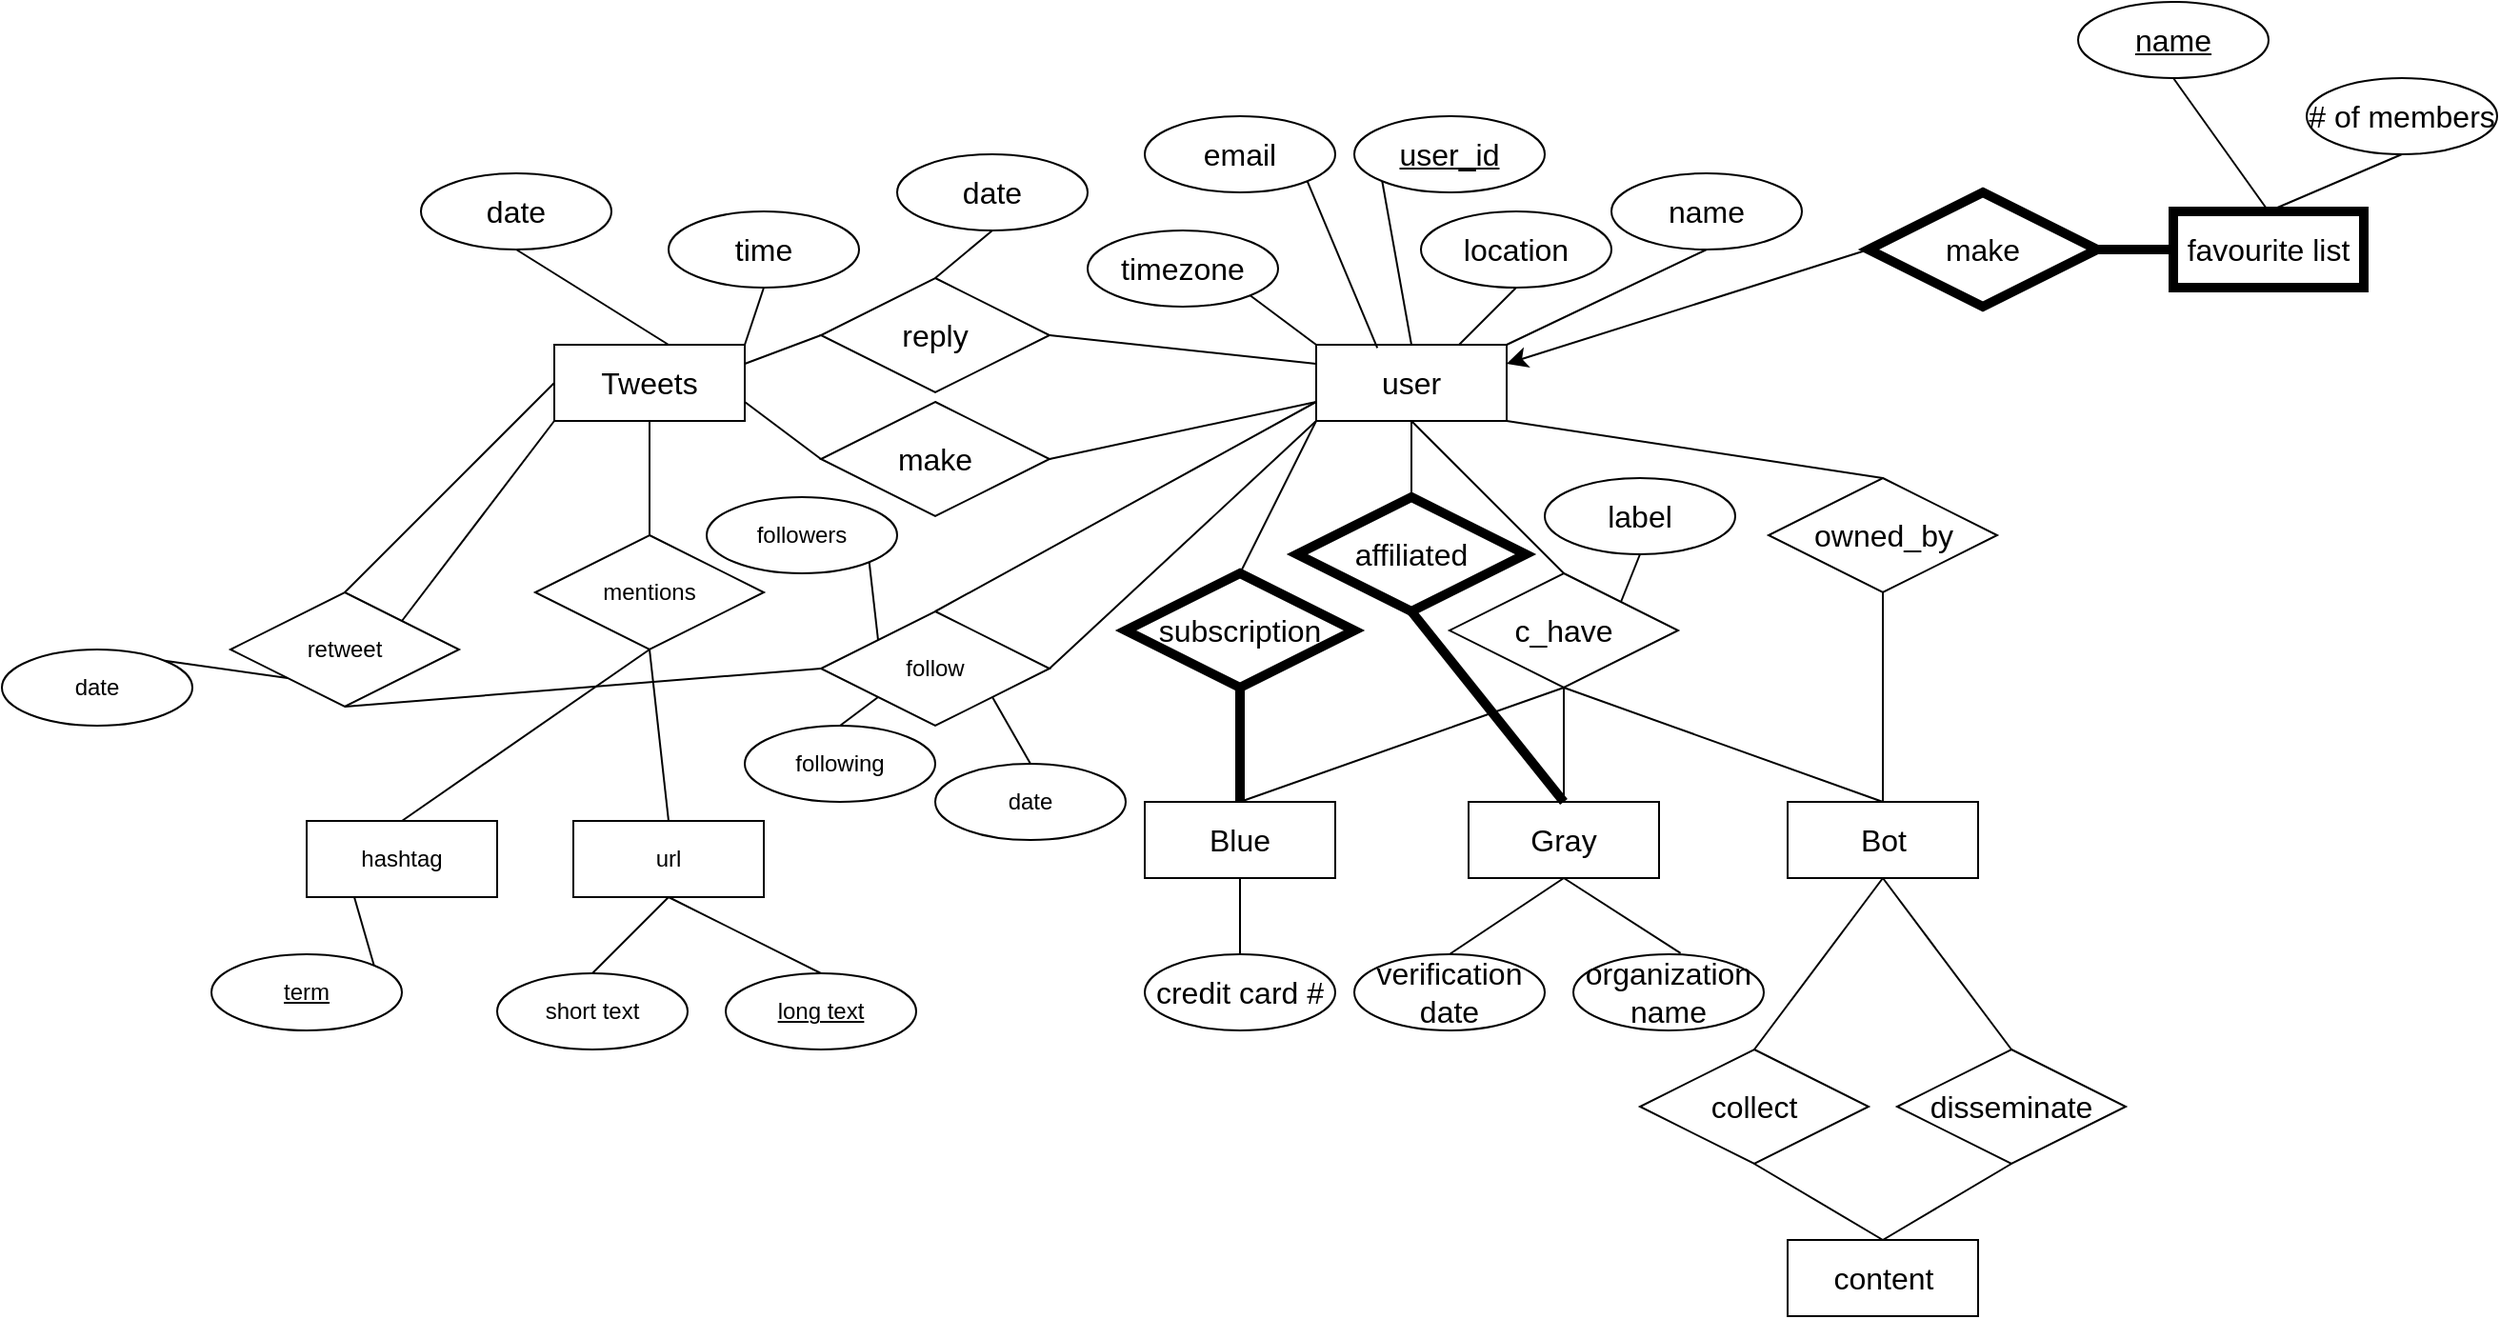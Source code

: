 <mxfile version="21.7.5" type="github">
  <diagram name="Page-1" id="pDb4KdGSy0NqhrSkEqrz">
    <mxGraphModel dx="3984" dy="1980" grid="1" gridSize="10" guides="1" tooltips="1" connect="1" arrows="1" fold="1" page="1" pageScale="1" pageWidth="850" pageHeight="1100" math="0" shadow="0">
      <root>
        <mxCell id="0" />
        <mxCell id="1" parent="0" />
        <mxCell id="DwLo5q6sceBoBFdq7gC3-73" value="user" style="whiteSpace=wrap;html=1;align=center;fontSize=16;" parent="1" vertex="1">
          <mxGeometry x="-1500" y="-390" width="100" height="40" as="geometry" />
        </mxCell>
        <mxCell id="DwLo5q6sceBoBFdq7gC3-74" value="user_id" style="ellipse;whiteSpace=wrap;html=1;align=center;fontStyle=4;fontSize=16;" parent="1" vertex="1">
          <mxGeometry x="-1480" y="-510" width="100" height="40" as="geometry" />
        </mxCell>
        <mxCell id="DwLo5q6sceBoBFdq7gC3-78" value="name" style="ellipse;whiteSpace=wrap;html=1;align=center;fontSize=16;" parent="1" vertex="1">
          <mxGeometry x="-1345" y="-480" width="100" height="40" as="geometry" />
        </mxCell>
        <mxCell id="DwLo5q6sceBoBFdq7gC3-80" value="location" style="ellipse;whiteSpace=wrap;html=1;align=center;fontSize=16;" parent="1" vertex="1">
          <mxGeometry x="-1445" y="-460" width="100" height="40" as="geometry" />
        </mxCell>
        <mxCell id="DwLo5q6sceBoBFdq7gC3-82" value="email" style="ellipse;whiteSpace=wrap;html=1;align=center;fontSize=16;" parent="1" vertex="1">
          <mxGeometry x="-1590" y="-510" width="100" height="40" as="geometry" />
        </mxCell>
        <mxCell id="DwLo5q6sceBoBFdq7gC3-84" value="timezone" style="ellipse;whiteSpace=wrap;html=1;align=center;fontSize=16;" parent="1" vertex="1">
          <mxGeometry x="-1620" y="-450" width="100" height="40" as="geometry" />
        </mxCell>
        <mxCell id="DwLo5q6sceBoBFdq7gC3-87" value="" style="endArrow=none;html=1;rounded=0;fontSize=12;startSize=8;endSize=8;curved=1;exitX=1;exitY=1;exitDx=0;exitDy=0;entryX=0.321;entryY=0.041;entryDx=0;entryDy=0;entryPerimeter=0;" parent="1" source="DwLo5q6sceBoBFdq7gC3-82" target="DwLo5q6sceBoBFdq7gC3-73" edge="1">
          <mxGeometry width="50" height="50" relative="1" as="geometry">
            <mxPoint x="-1000" y="-590" as="sourcePoint" />
            <mxPoint x="-1470" y="-400" as="targetPoint" />
          </mxGeometry>
        </mxCell>
        <mxCell id="DwLo5q6sceBoBFdq7gC3-88" value="" style="endArrow=none;html=1;rounded=0;fontSize=12;startSize=8;endSize=8;curved=1;exitX=1;exitY=1;exitDx=0;exitDy=0;entryX=0;entryY=0;entryDx=0;entryDy=0;" parent="1" source="DwLo5q6sceBoBFdq7gC3-84" target="DwLo5q6sceBoBFdq7gC3-73" edge="1">
          <mxGeometry width="50" height="50" relative="1" as="geometry">
            <mxPoint x="-1080" y="-390" as="sourcePoint" />
            <mxPoint x="-1030" y="-440" as="targetPoint" />
          </mxGeometry>
        </mxCell>
        <mxCell id="DwLo5q6sceBoBFdq7gC3-89" value="" style="endArrow=none;html=1;rounded=0;fontSize=12;startSize=8;endSize=8;curved=1;exitX=0;exitY=1;exitDx=0;exitDy=0;entryX=0.5;entryY=0;entryDx=0;entryDy=0;" parent="1" source="DwLo5q6sceBoBFdq7gC3-74" target="DwLo5q6sceBoBFdq7gC3-73" edge="1">
          <mxGeometry width="50" height="50" relative="1" as="geometry">
            <mxPoint x="-1080" y="-390" as="sourcePoint" />
            <mxPoint x="-1030" y="-440" as="targetPoint" />
          </mxGeometry>
        </mxCell>
        <mxCell id="DwLo5q6sceBoBFdq7gC3-90" value="" style="endArrow=none;html=1;rounded=0;fontSize=12;startSize=8;endSize=8;curved=1;exitX=0.5;exitY=1;exitDx=0;exitDy=0;entryX=0.75;entryY=0;entryDx=0;entryDy=0;" parent="1" source="DwLo5q6sceBoBFdq7gC3-80" target="DwLo5q6sceBoBFdq7gC3-73" edge="1">
          <mxGeometry width="50" height="50" relative="1" as="geometry">
            <mxPoint x="-1080" y="-390" as="sourcePoint" />
            <mxPoint x="-1030" y="-440" as="targetPoint" />
          </mxGeometry>
        </mxCell>
        <mxCell id="DwLo5q6sceBoBFdq7gC3-91" value="" style="endArrow=none;html=1;rounded=0;fontSize=12;startSize=8;endSize=8;curved=1;exitX=0.5;exitY=1;exitDx=0;exitDy=0;entryX=1;entryY=0;entryDx=0;entryDy=0;" parent="1" source="DwLo5q6sceBoBFdq7gC3-78" target="DwLo5q6sceBoBFdq7gC3-73" edge="1">
          <mxGeometry width="50" height="50" relative="1" as="geometry">
            <mxPoint x="-1080" y="-390" as="sourcePoint" />
            <mxPoint x="-1030" y="-440" as="targetPoint" />
          </mxGeometry>
        </mxCell>
        <mxCell id="DwLo5q6sceBoBFdq7gC3-92" value="c_have" style="shape=rhombus;perimeter=rhombusPerimeter;whiteSpace=wrap;html=1;align=center;fontSize=16;" parent="1" vertex="1">
          <mxGeometry x="-1430" y="-270" width="120" height="60" as="geometry" />
        </mxCell>
        <mxCell id="DwLo5q6sceBoBFdq7gC3-94" value="" style="endArrow=none;html=1;rounded=0;fontSize=12;startSize=8;endSize=8;curved=1;exitX=0.5;exitY=1;exitDx=0;exitDy=0;entryX=0.5;entryY=0;entryDx=0;entryDy=0;" parent="1" source="DwLo5q6sceBoBFdq7gC3-73" target="DwLo5q6sceBoBFdq7gC3-92" edge="1">
          <mxGeometry width="50" height="50" relative="1" as="geometry">
            <mxPoint x="-1260" y="-430" as="sourcePoint" />
            <mxPoint x="-1450" y="-290" as="targetPoint" />
          </mxGeometry>
        </mxCell>
        <mxCell id="DwLo5q6sceBoBFdq7gC3-95" value="Gray" style="whiteSpace=wrap;html=1;align=center;fontSize=16;" parent="1" vertex="1">
          <mxGeometry x="-1420" y="-150" width="100" height="40" as="geometry" />
        </mxCell>
        <mxCell id="DwLo5q6sceBoBFdq7gC3-96" value="Bot" style="whiteSpace=wrap;html=1;align=center;fontSize=16;" parent="1" vertex="1">
          <mxGeometry x="-1252.5" y="-150" width="100" height="40" as="geometry" />
        </mxCell>
        <mxCell id="DwLo5q6sceBoBFdq7gC3-97" value="Blue" style="whiteSpace=wrap;html=1;align=center;fontSize=16;" parent="1" vertex="1">
          <mxGeometry x="-1590" y="-150" width="100" height="40" as="geometry" />
        </mxCell>
        <mxCell id="DwLo5q6sceBoBFdq7gC3-99" value="credit card #" style="ellipse;whiteSpace=wrap;html=1;align=center;fontSize=16;" parent="1" vertex="1">
          <mxGeometry x="-1590" y="-70" width="100" height="40" as="geometry" />
        </mxCell>
        <mxCell id="DwLo5q6sceBoBFdq7gC3-100" value="label&lt;br&gt;" style="ellipse;whiteSpace=wrap;html=1;align=center;fontSize=16;" parent="1" vertex="1">
          <mxGeometry x="-1380" y="-320" width="100" height="40" as="geometry" />
        </mxCell>
        <mxCell id="DwLo5q6sceBoBFdq7gC3-101" value="subscription&lt;br&gt;" style="shape=rhombus;perimeter=rhombusPerimeter;whiteSpace=wrap;html=1;align=center;fontSize=16;strokeWidth=5;" parent="1" vertex="1">
          <mxGeometry x="-1600" y="-270" width="120" height="60" as="geometry" />
        </mxCell>
        <mxCell id="DwLo5q6sceBoBFdq7gC3-102" value="owned_by" style="shape=rhombus;perimeter=rhombusPerimeter;whiteSpace=wrap;html=1;align=center;fontSize=16;strokeWidth=1;" parent="1" vertex="1">
          <mxGeometry x="-1262.5" y="-320" width="120" height="60" as="geometry" />
        </mxCell>
        <mxCell id="DwLo5q6sceBoBFdq7gC3-103" value="" style="endArrow=none;html=1;rounded=0;fontSize=12;startSize=8;endSize=8;curved=1;entryX=0;entryY=1;entryDx=0;entryDy=0;exitX=0.5;exitY=0;exitDx=0;exitDy=0;" parent="1" source="DwLo5q6sceBoBFdq7gC3-101" target="DwLo5q6sceBoBFdq7gC3-73" edge="1">
          <mxGeometry width="50" height="50" relative="1" as="geometry">
            <mxPoint x="-1400" y="-260" as="sourcePoint" />
            <mxPoint x="-1510" y="-350" as="targetPoint" />
          </mxGeometry>
        </mxCell>
        <mxCell id="DwLo5q6sceBoBFdq7gC3-104" value="" style="endArrow=none;html=1;rounded=0;fontSize=12;startSize=8;endSize=8;curved=1;entryX=1;entryY=1;entryDx=0;entryDy=0;exitX=0.5;exitY=0;exitDx=0;exitDy=0;" parent="1" source="DwLo5q6sceBoBFdq7gC3-102" target="DwLo5q6sceBoBFdq7gC3-73" edge="1">
          <mxGeometry width="50" height="50" relative="1" as="geometry">
            <mxPoint x="-1400" y="-260" as="sourcePoint" />
            <mxPoint x="-1350" y="-310" as="targetPoint" />
          </mxGeometry>
        </mxCell>
        <mxCell id="DwLo5q6sceBoBFdq7gC3-105" value="" style="endArrow=none;html=1;rounded=0;fontSize=12;startSize=8;endSize=8;curved=1;exitX=0.5;exitY=1;exitDx=0;exitDy=0;strokeWidth=5;" parent="1" source="DwLo5q6sceBoBFdq7gC3-101" target="DwLo5q6sceBoBFdq7gC3-97" edge="1">
          <mxGeometry width="50" height="50" relative="1" as="geometry">
            <mxPoint x="-1400" y="-260" as="sourcePoint" />
            <mxPoint x="-1350" y="-310" as="targetPoint" />
          </mxGeometry>
        </mxCell>
        <mxCell id="DwLo5q6sceBoBFdq7gC3-106" value="" style="endArrow=none;html=1;rounded=0;fontSize=12;startSize=8;endSize=8;curved=1;entryX=0.5;entryY=1;entryDx=0;entryDy=0;exitX=0.5;exitY=0;exitDx=0;exitDy=0;" parent="1" source="DwLo5q6sceBoBFdq7gC3-97" target="DwLo5q6sceBoBFdq7gC3-92" edge="1">
          <mxGeometry width="50" height="50" relative="1" as="geometry">
            <mxPoint x="-1400" y="-260" as="sourcePoint" />
            <mxPoint x="-1350" y="-310" as="targetPoint" />
          </mxGeometry>
        </mxCell>
        <mxCell id="DwLo5q6sceBoBFdq7gC3-107" value="" style="endArrow=none;html=1;rounded=0;fontSize=12;startSize=8;endSize=8;curved=1;exitX=0.5;exitY=1;exitDx=0;exitDy=0;entryX=0.5;entryY=0;entryDx=0;entryDy=0;" parent="1" source="DwLo5q6sceBoBFdq7gC3-92" target="DwLo5q6sceBoBFdq7gC3-95" edge="1">
          <mxGeometry width="50" height="50" relative="1" as="geometry">
            <mxPoint x="-1400" y="-260" as="sourcePoint" />
            <mxPoint x="-1350" y="-310" as="targetPoint" />
          </mxGeometry>
        </mxCell>
        <mxCell id="DwLo5q6sceBoBFdq7gC3-108" value="" style="endArrow=none;html=1;rounded=0;fontSize=12;startSize=8;endSize=8;curved=1;exitX=0.5;exitY=0;exitDx=0;exitDy=0;entryX=0.5;entryY=1;entryDx=0;entryDy=0;" parent="1" source="DwLo5q6sceBoBFdq7gC3-96" target="DwLo5q6sceBoBFdq7gC3-92" edge="1">
          <mxGeometry width="50" height="50" relative="1" as="geometry">
            <mxPoint x="-1400" y="-260" as="sourcePoint" />
            <mxPoint x="-1450" y="-150" as="targetPoint" />
          </mxGeometry>
        </mxCell>
        <mxCell id="DwLo5q6sceBoBFdq7gC3-109" value="" style="endArrow=none;html=1;rounded=0;fontSize=12;startSize=8;endSize=8;curved=1;exitX=0.5;exitY=1;exitDx=0;exitDy=0;strokeWidth=1;" parent="1" source="DwLo5q6sceBoBFdq7gC3-102" target="DwLo5q6sceBoBFdq7gC3-96" edge="1">
          <mxGeometry width="50" height="50" relative="1" as="geometry">
            <mxPoint x="-1400" y="-260" as="sourcePoint" />
            <mxPoint x="-1350" y="-310" as="targetPoint" />
          </mxGeometry>
        </mxCell>
        <mxCell id="DwLo5q6sceBoBFdq7gC3-110" value="" style="endArrow=none;html=1;rounded=0;fontSize=12;startSize=8;endSize=8;curved=1;exitX=0.5;exitY=0;exitDx=0;exitDy=0;entryX=0.5;entryY=1;entryDx=0;entryDy=0;" parent="1" source="DwLo5q6sceBoBFdq7gC3-99" target="DwLo5q6sceBoBFdq7gC3-97" edge="1">
          <mxGeometry width="50" height="50" relative="1" as="geometry">
            <mxPoint x="-1240" y="-100" as="sourcePoint" />
            <mxPoint x="-1620" y="-110" as="targetPoint" />
          </mxGeometry>
        </mxCell>
        <mxCell id="DwLo5q6sceBoBFdq7gC3-111" value="" style="endArrow=none;html=1;rounded=0;fontSize=12;startSize=8;endSize=8;curved=1;exitX=0.5;exitY=1;exitDx=0;exitDy=0;entryX=0.5;entryY=0;entryDx=0;entryDy=0;" parent="1" source="DwLo5q6sceBoBFdq7gC3-95" target="DwLo5q6sceBoBFdq7gC3-112" edge="1">
          <mxGeometry width="50" height="50" relative="1" as="geometry">
            <mxPoint x="-1240" y="-100" as="sourcePoint" />
            <mxPoint x="-1190" y="-150" as="targetPoint" />
          </mxGeometry>
        </mxCell>
        <mxCell id="DwLo5q6sceBoBFdq7gC3-112" value="verification date" style="ellipse;whiteSpace=wrap;html=1;align=center;fontSize=16;" parent="1" vertex="1">
          <mxGeometry x="-1480" y="-70" width="100" height="40" as="geometry" />
        </mxCell>
        <mxCell id="DwLo5q6sceBoBFdq7gC3-113" value="" style="endArrow=none;html=1;rounded=0;fontSize=12;startSize=8;endSize=8;curved=1;exitX=0.5;exitY=1;exitDx=0;exitDy=0;entryX=1;entryY=0;entryDx=0;entryDy=0;" parent="1" source="DwLo5q6sceBoBFdq7gC3-100" target="DwLo5q6sceBoBFdq7gC3-92" edge="1">
          <mxGeometry width="50" height="50" relative="1" as="geometry">
            <mxPoint x="-1180" y="-270" as="sourcePoint" />
            <mxPoint x="-1130" y="-320" as="targetPoint" />
          </mxGeometry>
        </mxCell>
        <mxCell id="DwLo5q6sceBoBFdq7gC3-114" value="affiliated" style="shape=rhombus;perimeter=rhombusPerimeter;whiteSpace=wrap;html=1;align=center;fontSize=16;strokeWidth=5;" parent="1" vertex="1">
          <mxGeometry x="-1510" y="-310" width="120" height="60" as="geometry" />
        </mxCell>
        <mxCell id="DwLo5q6sceBoBFdq7gC3-115" value="" style="endArrow=none;html=1;rounded=0;fontSize=12;startSize=8;endSize=8;curved=1;entryX=0.5;entryY=1;entryDx=0;entryDy=0;exitX=0.5;exitY=0;exitDx=0;exitDy=0;" parent="1" source="DwLo5q6sceBoBFdq7gC3-114" target="DwLo5q6sceBoBFdq7gC3-73" edge="1">
          <mxGeometry width="50" height="50" relative="1" as="geometry">
            <mxPoint x="-1480" y="-290" as="sourcePoint" />
            <mxPoint x="-1430" y="-340" as="targetPoint" />
          </mxGeometry>
        </mxCell>
        <mxCell id="DwLo5q6sceBoBFdq7gC3-116" value="" style="endArrow=none;html=1;rounded=0;fontSize=12;startSize=8;endSize=8;curved=1;exitX=0.5;exitY=1;exitDx=0;exitDy=0;entryX=0.5;entryY=0;entryDx=0;entryDy=0;strokeWidth=5;" parent="1" source="DwLo5q6sceBoBFdq7gC3-114" target="DwLo5q6sceBoBFdq7gC3-95" edge="1">
          <mxGeometry width="50" height="50" relative="1" as="geometry">
            <mxPoint x="-1480" y="-290" as="sourcePoint" />
            <mxPoint x="-1430" y="-340" as="targetPoint" />
          </mxGeometry>
        </mxCell>
        <mxCell id="DwLo5q6sceBoBFdq7gC3-118" value="organization name" style="ellipse;whiteSpace=wrap;html=1;align=center;fontSize=16;" parent="1" vertex="1">
          <mxGeometry x="-1365" y="-70" width="100" height="40" as="geometry" />
        </mxCell>
        <mxCell id="DwLo5q6sceBoBFdq7gC3-119" value="" style="endArrow=none;html=1;rounded=0;fontSize=12;startSize=8;endSize=8;curved=1;exitX=0.5;exitY=1;exitDx=0;exitDy=0;entryX=0.563;entryY=-0.013;entryDx=0;entryDy=0;entryPerimeter=0;" parent="1" source="DwLo5q6sceBoBFdq7gC3-95" target="DwLo5q6sceBoBFdq7gC3-118" edge="1">
          <mxGeometry width="50" height="50" relative="1" as="geometry">
            <mxPoint x="-1480" y="-290" as="sourcePoint" />
            <mxPoint x="-1430" y="-340" as="targetPoint" />
          </mxGeometry>
        </mxCell>
        <mxCell id="DwLo5q6sceBoBFdq7gC3-127" style="edgeStyle=none;curved=1;rounded=0;orthogonalLoop=1;jettySize=auto;html=1;exitX=0;exitY=0.5;exitDx=0;exitDy=0;entryX=1;entryY=0.25;entryDx=0;entryDy=0;fontSize=12;startSize=8;endSize=8;" parent="1" source="DwLo5q6sceBoBFdq7gC3-120" target="DwLo5q6sceBoBFdq7gC3-73" edge="1">
          <mxGeometry relative="1" as="geometry" />
        </mxCell>
        <mxCell id="DwLo5q6sceBoBFdq7gC3-120" value="make" style="shape=rhombus;perimeter=rhombusPerimeter;whiteSpace=wrap;html=1;align=center;fontSize=16;strokeWidth=5;" parent="1" vertex="1">
          <mxGeometry x="-1210" y="-470" width="120" height="60" as="geometry" />
        </mxCell>
        <mxCell id="DwLo5q6sceBoBFdq7gC3-121" value="favourite list" style="whiteSpace=wrap;html=1;align=center;fontSize=16;strokeWidth=5;" parent="1" vertex="1">
          <mxGeometry x="-1050" y="-460" width="100" height="40" as="geometry" />
        </mxCell>
        <mxCell id="DwLo5q6sceBoBFdq7gC3-124" value="name" style="ellipse;whiteSpace=wrap;html=1;align=center;fontStyle=4;fontSize=16;" parent="1" vertex="1">
          <mxGeometry x="-1100" y="-570" width="100" height="40" as="geometry" />
        </mxCell>
        <mxCell id="DwLo5q6sceBoBFdq7gC3-125" value="" style="endArrow=none;html=1;rounded=0;fontSize=12;startSize=8;endSize=8;curved=1;entryX=0.5;entryY=1;entryDx=0;entryDy=0;exitX=0.5;exitY=0;exitDx=0;exitDy=0;" parent="1" source="DwLo5q6sceBoBFdq7gC3-121" target="DwLo5q6sceBoBFdq7gC3-124" edge="1">
          <mxGeometry width="50" height="50" relative="1" as="geometry">
            <mxPoint x="-1010" y="-440" as="sourcePoint" />
            <mxPoint x="-1070" y="-350" as="targetPoint" />
          </mxGeometry>
        </mxCell>
        <mxCell id="DwLo5q6sceBoBFdq7gC3-126" value="" style="endArrow=none;html=1;rounded=0;fontSize=12;startSize=8;endSize=8;curved=1;exitX=1;exitY=0.5;exitDx=0;exitDy=0;entryX=0;entryY=0.5;entryDx=0;entryDy=0;strokeWidth=5;" parent="1" source="DwLo5q6sceBoBFdq7gC3-120" target="DwLo5q6sceBoBFdq7gC3-121" edge="1">
          <mxGeometry width="50" height="50" relative="1" as="geometry">
            <mxPoint x="-1120" y="-300" as="sourcePoint" />
            <mxPoint x="-1070" y="-350" as="targetPoint" />
          </mxGeometry>
        </mxCell>
        <mxCell id="DwLo5q6sceBoBFdq7gC3-128" value="content" style="whiteSpace=wrap;html=1;align=center;fontSize=16;" parent="1" vertex="1">
          <mxGeometry x="-1252.5" y="80" width="100" height="40" as="geometry" />
        </mxCell>
        <mxCell id="DwLo5q6sceBoBFdq7gC3-129" value="collect" style="shape=rhombus;perimeter=rhombusPerimeter;whiteSpace=wrap;html=1;align=center;fontSize=16;" parent="1" vertex="1">
          <mxGeometry x="-1330" y="-20" width="120" height="60" as="geometry" />
        </mxCell>
        <mxCell id="DwLo5q6sceBoBFdq7gC3-130" value="disseminate&lt;br&gt;" style="shape=rhombus;perimeter=rhombusPerimeter;whiteSpace=wrap;html=1;align=center;fontSize=16;" parent="1" vertex="1">
          <mxGeometry x="-1195" y="-20" width="120" height="60" as="geometry" />
        </mxCell>
        <mxCell id="DwLo5q6sceBoBFdq7gC3-131" value="" style="endArrow=none;html=1;rounded=0;fontSize=12;startSize=8;endSize=8;curved=1;entryX=0.5;entryY=1;entryDx=0;entryDy=0;exitX=0.5;exitY=0;exitDx=0;exitDy=0;" parent="1" source="DwLo5q6sceBoBFdq7gC3-129" target="DwLo5q6sceBoBFdq7gC3-96" edge="1">
          <mxGeometry width="50" height="50" relative="1" as="geometry">
            <mxPoint x="-1340" y="-90" as="sourcePoint" />
            <mxPoint x="-1290" y="-140" as="targetPoint" />
          </mxGeometry>
        </mxCell>
        <mxCell id="DwLo5q6sceBoBFdq7gC3-132" value="" style="endArrow=none;html=1;rounded=0;fontSize=12;startSize=8;endSize=8;curved=1;exitX=0.5;exitY=0;exitDx=0;exitDy=0;entryX=0.5;entryY=1;entryDx=0;entryDy=0;" parent="1" source="DwLo5q6sceBoBFdq7gC3-130" target="DwLo5q6sceBoBFdq7gC3-96" edge="1">
          <mxGeometry width="50" height="50" relative="1" as="geometry">
            <mxPoint x="-1340" y="-90" as="sourcePoint" />
            <mxPoint x="-1280" y="-120" as="targetPoint" />
          </mxGeometry>
        </mxCell>
        <mxCell id="DwLo5q6sceBoBFdq7gC3-133" value="" style="endArrow=none;html=1;rounded=0;fontSize=12;startSize=8;endSize=8;curved=1;exitX=0.5;exitY=1;exitDx=0;exitDy=0;entryX=0.5;entryY=0;entryDx=0;entryDy=0;" parent="1" source="DwLo5q6sceBoBFdq7gC3-129" target="DwLo5q6sceBoBFdq7gC3-128" edge="1">
          <mxGeometry width="50" height="50" relative="1" as="geometry">
            <mxPoint x="-1345" y="40.0" as="sourcePoint" />
            <mxPoint x="-1261.04" y="51.14" as="targetPoint" />
          </mxGeometry>
        </mxCell>
        <mxCell id="DwLo5q6sceBoBFdq7gC3-134" value="" style="endArrow=none;html=1;rounded=0;fontSize=12;startSize=8;endSize=8;curved=1;entryX=0.5;entryY=1;entryDx=0;entryDy=0;exitX=0.5;exitY=0;exitDx=0;exitDy=0;" parent="1" source="DwLo5q6sceBoBFdq7gC3-128" target="DwLo5q6sceBoBFdq7gC3-130" edge="1">
          <mxGeometry width="50" height="50" relative="1" as="geometry">
            <mxPoint x="-1330" y="40" as="sourcePoint" />
            <mxPoint x="-1280" y="-10" as="targetPoint" />
          </mxGeometry>
        </mxCell>
        <mxCell id="DwLo5q6sceBoBFdq7gC3-135" value="# of members" style="ellipse;whiteSpace=wrap;html=1;align=center;fontSize=16;" parent="1" vertex="1">
          <mxGeometry x="-980" y="-530" width="100" height="40" as="geometry" />
        </mxCell>
        <mxCell id="DwLo5q6sceBoBFdq7gC3-136" value="" style="endArrow=none;html=1;rounded=0;fontSize=12;startSize=8;endSize=8;curved=1;exitX=0.5;exitY=0;exitDx=0;exitDy=0;entryX=0.5;entryY=1;entryDx=0;entryDy=0;" parent="1" source="DwLo5q6sceBoBFdq7gC3-121" target="DwLo5q6sceBoBFdq7gC3-135" edge="1">
          <mxGeometry width="50" height="50" relative="1" as="geometry">
            <mxPoint x="-940" y="-160" as="sourcePoint" />
            <mxPoint x="-890" y="-210" as="targetPoint" />
          </mxGeometry>
        </mxCell>
        <mxCell id="DwLo5q6sceBoBFdq7gC3-139" value="Tweets" style="whiteSpace=wrap;html=1;align=center;fontSize=16;" parent="1" vertex="1">
          <mxGeometry x="-1900" y="-390" width="100" height="40" as="geometry" />
        </mxCell>
        <mxCell id="DwLo5q6sceBoBFdq7gC3-142" value="reply" style="shape=rhombus;perimeter=rhombusPerimeter;whiteSpace=wrap;html=1;align=center;fontSize=16;" parent="1" vertex="1">
          <mxGeometry x="-1760" y="-425" width="120" height="60" as="geometry" />
        </mxCell>
        <mxCell id="DwLo5q6sceBoBFdq7gC3-143" value="make" style="shape=rhombus;perimeter=rhombusPerimeter;whiteSpace=wrap;html=1;align=center;fontSize=16;" parent="1" vertex="1">
          <mxGeometry x="-1760" y="-360" width="120" height="60" as="geometry" />
        </mxCell>
        <mxCell id="DwLo5q6sceBoBFdq7gC3-144" value="" style="endArrow=none;html=1;rounded=0;fontSize=12;startSize=8;endSize=8;curved=1;exitX=1;exitY=0.5;exitDx=0;exitDy=0;entryX=0;entryY=0.25;entryDx=0;entryDy=0;" parent="1" source="DwLo5q6sceBoBFdq7gC3-142" target="DwLo5q6sceBoBFdq7gC3-73" edge="1">
          <mxGeometry width="50" height="50" relative="1" as="geometry">
            <mxPoint x="-1600" y="-370" as="sourcePoint" />
            <mxPoint x="-1430" y="-330" as="targetPoint" />
          </mxGeometry>
        </mxCell>
        <mxCell id="DwLo5q6sceBoBFdq7gC3-145" value="" style="endArrow=none;html=1;rounded=0;fontSize=12;startSize=8;endSize=8;curved=1;exitX=1;exitY=0.5;exitDx=0;exitDy=0;" parent="1" source="DwLo5q6sceBoBFdq7gC3-143" edge="1">
          <mxGeometry width="50" height="50" relative="1" as="geometry">
            <mxPoint x="-1480" y="-280" as="sourcePoint" />
            <mxPoint x="-1500" y="-360" as="targetPoint" />
          </mxGeometry>
        </mxCell>
        <mxCell id="DwLo5q6sceBoBFdq7gC3-146" value="" style="endArrow=none;html=1;rounded=0;fontSize=12;startSize=8;endSize=8;curved=1;exitX=0;exitY=0.5;exitDx=0;exitDy=0;entryX=1;entryY=0.75;entryDx=0;entryDy=0;" parent="1" source="DwLo5q6sceBoBFdq7gC3-143" target="DwLo5q6sceBoBFdq7gC3-139" edge="1">
          <mxGeometry width="50" height="50" relative="1" as="geometry">
            <mxPoint x="-1480" y="-280" as="sourcePoint" />
            <mxPoint x="-1430" y="-330" as="targetPoint" />
          </mxGeometry>
        </mxCell>
        <mxCell id="DwLo5q6sceBoBFdq7gC3-147" value="" style="endArrow=none;html=1;rounded=0;fontSize=12;startSize=8;endSize=8;curved=1;exitX=0;exitY=0.5;exitDx=0;exitDy=0;entryX=1;entryY=0.25;entryDx=0;entryDy=0;" parent="1" source="DwLo5q6sceBoBFdq7gC3-142" target="DwLo5q6sceBoBFdq7gC3-139" edge="1">
          <mxGeometry width="50" height="50" relative="1" as="geometry">
            <mxPoint x="-1480" y="-280" as="sourcePoint" />
            <mxPoint x="-1430" y="-330" as="targetPoint" />
          </mxGeometry>
        </mxCell>
        <mxCell id="DwLo5q6sceBoBFdq7gC3-151" value="date" style="ellipse;whiteSpace=wrap;html=1;align=center;fontSize=16;" parent="1" vertex="1">
          <mxGeometry x="-1970" y="-480" width="100" height="40" as="geometry" />
        </mxCell>
        <mxCell id="DwLo5q6sceBoBFdq7gC3-152" value="time" style="ellipse;whiteSpace=wrap;html=1;align=center;fontSize=16;" parent="1" vertex="1">
          <mxGeometry x="-1840" y="-460" width="100" height="40" as="geometry" />
        </mxCell>
        <mxCell id="DwLo5q6sceBoBFdq7gC3-153" value="date" style="ellipse;whiteSpace=wrap;html=1;align=center;fontSize=16;" parent="1" vertex="1">
          <mxGeometry x="-1720" y="-490" width="100" height="40" as="geometry" />
        </mxCell>
        <mxCell id="DwLo5q6sceBoBFdq7gC3-154" value="" style="endArrow=none;html=1;rounded=0;fontSize=12;startSize=8;endSize=8;curved=1;exitX=0.5;exitY=0;exitDx=0;exitDy=0;entryX=0.5;entryY=1;entryDx=0;entryDy=0;" parent="1" source="DwLo5q6sceBoBFdq7gC3-142" target="DwLo5q6sceBoBFdq7gC3-153" edge="1">
          <mxGeometry width="50" height="50" relative="1" as="geometry">
            <mxPoint x="-1460" y="-270" as="sourcePoint" />
            <mxPoint x="-1410" y="-320" as="targetPoint" />
          </mxGeometry>
        </mxCell>
        <mxCell id="W3WMyxUv6TpNBprFOwlG-5" value="" style="endArrow=none;html=1;rounded=0;entryX=1;entryY=0;entryDx=0;entryDy=0;" parent="1" target="DwLo5q6sceBoBFdq7gC3-139" edge="1">
          <mxGeometry width="50" height="50" relative="1" as="geometry">
            <mxPoint x="-1790" y="-420" as="sourcePoint" />
            <mxPoint x="-1630" y="-340" as="targetPoint" />
          </mxGeometry>
        </mxCell>
        <mxCell id="W3WMyxUv6TpNBprFOwlG-6" value="" style="endArrow=none;html=1;rounded=0;entryX=0.5;entryY=1;entryDx=0;entryDy=0;" parent="1" target="DwLo5q6sceBoBFdq7gC3-151" edge="1">
          <mxGeometry width="50" height="50" relative="1" as="geometry">
            <mxPoint x="-1840" y="-390" as="sourcePoint" />
            <mxPoint x="-1630" y="-340" as="targetPoint" />
          </mxGeometry>
        </mxCell>
        <mxCell id="W3WMyxUv6TpNBprFOwlG-8" value="retweet" style="shape=rhombus;perimeter=rhombusPerimeter;whiteSpace=wrap;html=1;align=center;" parent="1" vertex="1">
          <mxGeometry x="-2070" y="-260" width="120" height="60" as="geometry" />
        </mxCell>
        <mxCell id="W3WMyxUv6TpNBprFOwlG-9" value="" style="endArrow=none;html=1;rounded=0;entryX=0;entryY=1;entryDx=0;entryDy=0;exitX=1;exitY=0;exitDx=0;exitDy=0;" parent="1" source="W3WMyxUv6TpNBprFOwlG-8" target="DwLo5q6sceBoBFdq7gC3-139" edge="1">
          <mxGeometry width="50" height="50" relative="1" as="geometry">
            <mxPoint x="-1980" y="-240" as="sourcePoint" />
            <mxPoint x="-1630" y="-340" as="targetPoint" />
          </mxGeometry>
        </mxCell>
        <mxCell id="W3WMyxUv6TpNBprFOwlG-10" value="" style="endArrow=none;html=1;rounded=0;exitX=0.5;exitY=0;exitDx=0;exitDy=0;" parent="1" source="W3WMyxUv6TpNBprFOwlG-8" edge="1">
          <mxGeometry width="50" height="50" relative="1" as="geometry">
            <mxPoint x="-1680" y="-290" as="sourcePoint" />
            <mxPoint x="-1900" y="-370" as="targetPoint" />
          </mxGeometry>
        </mxCell>
        <mxCell id="W3WMyxUv6TpNBprFOwlG-12" value="date" style="ellipse;whiteSpace=wrap;html=1;align=center;" parent="1" vertex="1">
          <mxGeometry x="-2190" y="-230" width="100" height="40" as="geometry" />
        </mxCell>
        <mxCell id="W3WMyxUv6TpNBprFOwlG-13" value="" style="endArrow=none;html=1;rounded=0;exitX=0;exitY=1;exitDx=0;exitDy=0;entryX=1;entryY=0;entryDx=0;entryDy=0;" parent="1" source="W3WMyxUv6TpNBprFOwlG-8" target="W3WMyxUv6TpNBprFOwlG-12" edge="1">
          <mxGeometry width="50" height="50" relative="1" as="geometry">
            <mxPoint x="-1680" y="-290" as="sourcePoint" />
            <mxPoint x="-1630" y="-340" as="targetPoint" />
          </mxGeometry>
        </mxCell>
        <mxCell id="W3WMyxUv6TpNBprFOwlG-16" value="" style="endArrow=none;html=1;rounded=0;exitX=0.5;exitY=1;exitDx=0;exitDy=0;entryX=0.5;entryY=0;entryDx=0;entryDy=0;" parent="1" source="DwLo5q6sceBoBFdq7gC3-139" target="04-SVSJsCzK5uSmH8mlJ-2" edge="1">
          <mxGeometry width="50" height="50" relative="1" as="geometry">
            <mxPoint x="-1680" y="-290" as="sourcePoint" />
            <mxPoint x="-1820" y="-310" as="targetPoint" />
          </mxGeometry>
        </mxCell>
        <mxCell id="W3WMyxUv6TpNBprFOwlG-17" value="hashtag" style="whiteSpace=wrap;html=1;align=center;" parent="1" vertex="1">
          <mxGeometry x="-2030" y="-140" width="100" height="40" as="geometry" />
        </mxCell>
        <mxCell id="W3WMyxUv6TpNBprFOwlG-18" value="url" style="whiteSpace=wrap;html=1;align=center;" parent="1" vertex="1">
          <mxGeometry x="-1890" y="-140" width="100" height="40" as="geometry" />
        </mxCell>
        <mxCell id="W3WMyxUv6TpNBprFOwlG-19" value="" style="endArrow=none;html=1;rounded=0;exitX=0.5;exitY=1;exitDx=0;exitDy=0;entryX=0.5;entryY=0;entryDx=0;entryDy=0;" parent="1" source="04-SVSJsCzK5uSmH8mlJ-2" target="W3WMyxUv6TpNBprFOwlG-17" edge="1">
          <mxGeometry width="50" height="50" relative="1" as="geometry">
            <mxPoint x="-1850" y="-230" as="sourcePoint" />
            <mxPoint x="-1630" y="-50" as="targetPoint" />
          </mxGeometry>
        </mxCell>
        <mxCell id="W3WMyxUv6TpNBprFOwlG-20" value="" style="endArrow=none;html=1;rounded=0;exitX=0.5;exitY=1;exitDx=0;exitDy=0;entryX=0.5;entryY=0;entryDx=0;entryDy=0;" parent="1" source="04-SVSJsCzK5uSmH8mlJ-2" target="W3WMyxUv6TpNBprFOwlG-18" edge="1">
          <mxGeometry width="50" height="50" relative="1" as="geometry">
            <mxPoint x="-1850" y="-230" as="sourcePoint" />
            <mxPoint x="-1630" y="-50" as="targetPoint" />
          </mxGeometry>
        </mxCell>
        <mxCell id="W3WMyxUv6TpNBprFOwlG-22" value="term" style="ellipse;whiteSpace=wrap;html=1;align=center;fontStyle=4;" parent="1" vertex="1">
          <mxGeometry x="-2080" y="-70" width="100" height="40" as="geometry" />
        </mxCell>
        <mxCell id="W3WMyxUv6TpNBprFOwlG-24" value="" style="endArrow=none;html=1;rounded=0;exitX=0.25;exitY=1;exitDx=0;exitDy=0;entryX=1;entryY=0;entryDx=0;entryDy=0;" parent="1" source="W3WMyxUv6TpNBprFOwlG-17" target="W3WMyxUv6TpNBprFOwlG-22" edge="1">
          <mxGeometry width="50" height="50" relative="1" as="geometry">
            <mxPoint x="-1680" as="sourcePoint" />
            <mxPoint x="-1630" y="-50" as="targetPoint" />
          </mxGeometry>
        </mxCell>
        <mxCell id="W3WMyxUv6TpNBprFOwlG-25" value="short text" style="ellipse;whiteSpace=wrap;html=1;align=center;" parent="1" vertex="1">
          <mxGeometry x="-1930" y="-60" width="100" height="40" as="geometry" />
        </mxCell>
        <mxCell id="W3WMyxUv6TpNBprFOwlG-26" value="&lt;u&gt;long text&lt;/u&gt;" style="ellipse;whiteSpace=wrap;html=1;align=center;" parent="1" vertex="1">
          <mxGeometry x="-1810" y="-60" width="100" height="40" as="geometry" />
        </mxCell>
        <mxCell id="W3WMyxUv6TpNBprFOwlG-27" value="" style="endArrow=none;html=1;rounded=0;exitX=0.5;exitY=1;exitDx=0;exitDy=0;entryX=0.5;entryY=0;entryDx=0;entryDy=0;" parent="1" source="W3WMyxUv6TpNBprFOwlG-18" target="W3WMyxUv6TpNBprFOwlG-25" edge="1">
          <mxGeometry width="50" height="50" relative="1" as="geometry">
            <mxPoint x="-1680" as="sourcePoint" />
            <mxPoint x="-1630" y="-50" as="targetPoint" />
          </mxGeometry>
        </mxCell>
        <mxCell id="W3WMyxUv6TpNBprFOwlG-28" value="" style="endArrow=none;html=1;rounded=0;exitX=0.5;exitY=1;exitDx=0;exitDy=0;entryX=0.5;entryY=0;entryDx=0;entryDy=0;" parent="1" source="W3WMyxUv6TpNBprFOwlG-18" target="W3WMyxUv6TpNBprFOwlG-26" edge="1">
          <mxGeometry width="50" height="50" relative="1" as="geometry">
            <mxPoint x="-1680" as="sourcePoint" />
            <mxPoint x="-1630" y="-50" as="targetPoint" />
          </mxGeometry>
        </mxCell>
        <mxCell id="W3WMyxUv6TpNBprFOwlG-29" value="follow" style="shape=rhombus;perimeter=rhombusPerimeter;whiteSpace=wrap;html=1;align=center;" parent="1" vertex="1">
          <mxGeometry x="-1760" y="-250" width="120" height="60" as="geometry" />
        </mxCell>
        <mxCell id="W3WMyxUv6TpNBprFOwlG-30" value="" style="endArrow=none;html=1;rounded=0;entryX=0.5;entryY=0;entryDx=0;entryDy=0;" parent="1" target="W3WMyxUv6TpNBprFOwlG-29" edge="1">
          <mxGeometry width="50" height="50" relative="1" as="geometry">
            <mxPoint x="-1500" y="-360" as="sourcePoint" />
            <mxPoint x="-1530" y="-210" as="targetPoint" />
          </mxGeometry>
        </mxCell>
        <mxCell id="W3WMyxUv6TpNBprFOwlG-31" value="" style="endArrow=none;html=1;rounded=0;entryX=0;entryY=1;entryDx=0;entryDy=0;exitX=1;exitY=0.5;exitDx=0;exitDy=0;" parent="1" source="W3WMyxUv6TpNBprFOwlG-29" target="DwLo5q6sceBoBFdq7gC3-73" edge="1">
          <mxGeometry width="50" height="50" relative="1" as="geometry">
            <mxPoint x="-1580" y="-160" as="sourcePoint" />
            <mxPoint x="-1530" y="-210" as="targetPoint" />
          </mxGeometry>
        </mxCell>
        <mxCell id="W3WMyxUv6TpNBprFOwlG-32" value="" style="endArrow=none;html=1;rounded=0;exitX=0.5;exitY=1;exitDx=0;exitDy=0;entryX=0;entryY=0.5;entryDx=0;entryDy=0;" parent="1" source="W3WMyxUv6TpNBprFOwlG-8" target="W3WMyxUv6TpNBprFOwlG-29" edge="1">
          <mxGeometry width="50" height="50" relative="1" as="geometry">
            <mxPoint x="-1580" y="-160" as="sourcePoint" />
            <mxPoint x="-1530" y="-210" as="targetPoint" />
          </mxGeometry>
        </mxCell>
        <mxCell id="W3WMyxUv6TpNBprFOwlG-33" value="date" style="ellipse;whiteSpace=wrap;html=1;align=center;" parent="1" vertex="1">
          <mxGeometry x="-1700" y="-170" width="100" height="40" as="geometry" />
        </mxCell>
        <mxCell id="W3WMyxUv6TpNBprFOwlG-34" value="" style="endArrow=none;html=1;rounded=0;exitX=1;exitY=1;exitDx=0;exitDy=0;entryX=0.5;entryY=0;entryDx=0;entryDy=0;" parent="1" source="W3WMyxUv6TpNBprFOwlG-29" target="W3WMyxUv6TpNBprFOwlG-33" edge="1">
          <mxGeometry width="50" height="50" relative="1" as="geometry">
            <mxPoint x="-1580" y="-160" as="sourcePoint" />
            <mxPoint x="-1530" y="-210" as="targetPoint" />
          </mxGeometry>
        </mxCell>
        <mxCell id="W3WMyxUv6TpNBprFOwlG-35" value="followers" style="ellipse;whiteSpace=wrap;html=1;align=center;" parent="1" vertex="1">
          <mxGeometry x="-1820" y="-310" width="100" height="40" as="geometry" />
        </mxCell>
        <mxCell id="W3WMyxUv6TpNBprFOwlG-37" value="following" style="ellipse;whiteSpace=wrap;html=1;align=center;" parent="1" vertex="1">
          <mxGeometry x="-1800" y="-190" width="100" height="40" as="geometry" />
        </mxCell>
        <mxCell id="W3WMyxUv6TpNBprFOwlG-38" value="" style="endArrow=none;html=1;rounded=0;exitX=1;exitY=1;exitDx=0;exitDy=0;entryX=0;entryY=0;entryDx=0;entryDy=0;" parent="1" source="W3WMyxUv6TpNBprFOwlG-35" target="W3WMyxUv6TpNBprFOwlG-29" edge="1">
          <mxGeometry width="50" height="50" relative="1" as="geometry">
            <mxPoint x="-1500" y="-160" as="sourcePoint" />
            <mxPoint x="-1450" y="-210" as="targetPoint" />
          </mxGeometry>
        </mxCell>
        <mxCell id="W3WMyxUv6TpNBprFOwlG-39" value="" style="endArrow=none;html=1;rounded=0;exitX=0.5;exitY=0;exitDx=0;exitDy=0;entryX=0;entryY=1;entryDx=0;entryDy=0;" parent="1" source="W3WMyxUv6TpNBprFOwlG-37" target="W3WMyxUv6TpNBprFOwlG-29" edge="1">
          <mxGeometry width="50" height="50" relative="1" as="geometry">
            <mxPoint x="-1500" y="-160" as="sourcePoint" />
            <mxPoint x="-1450" y="-210" as="targetPoint" />
          </mxGeometry>
        </mxCell>
        <mxCell id="04-SVSJsCzK5uSmH8mlJ-2" value="mentions" style="shape=rhombus;perimeter=rhombusPerimeter;whiteSpace=wrap;html=1;align=center;" parent="1" vertex="1">
          <mxGeometry x="-1910" y="-290" width="120" height="60" as="geometry" />
        </mxCell>
      </root>
    </mxGraphModel>
  </diagram>
</mxfile>
